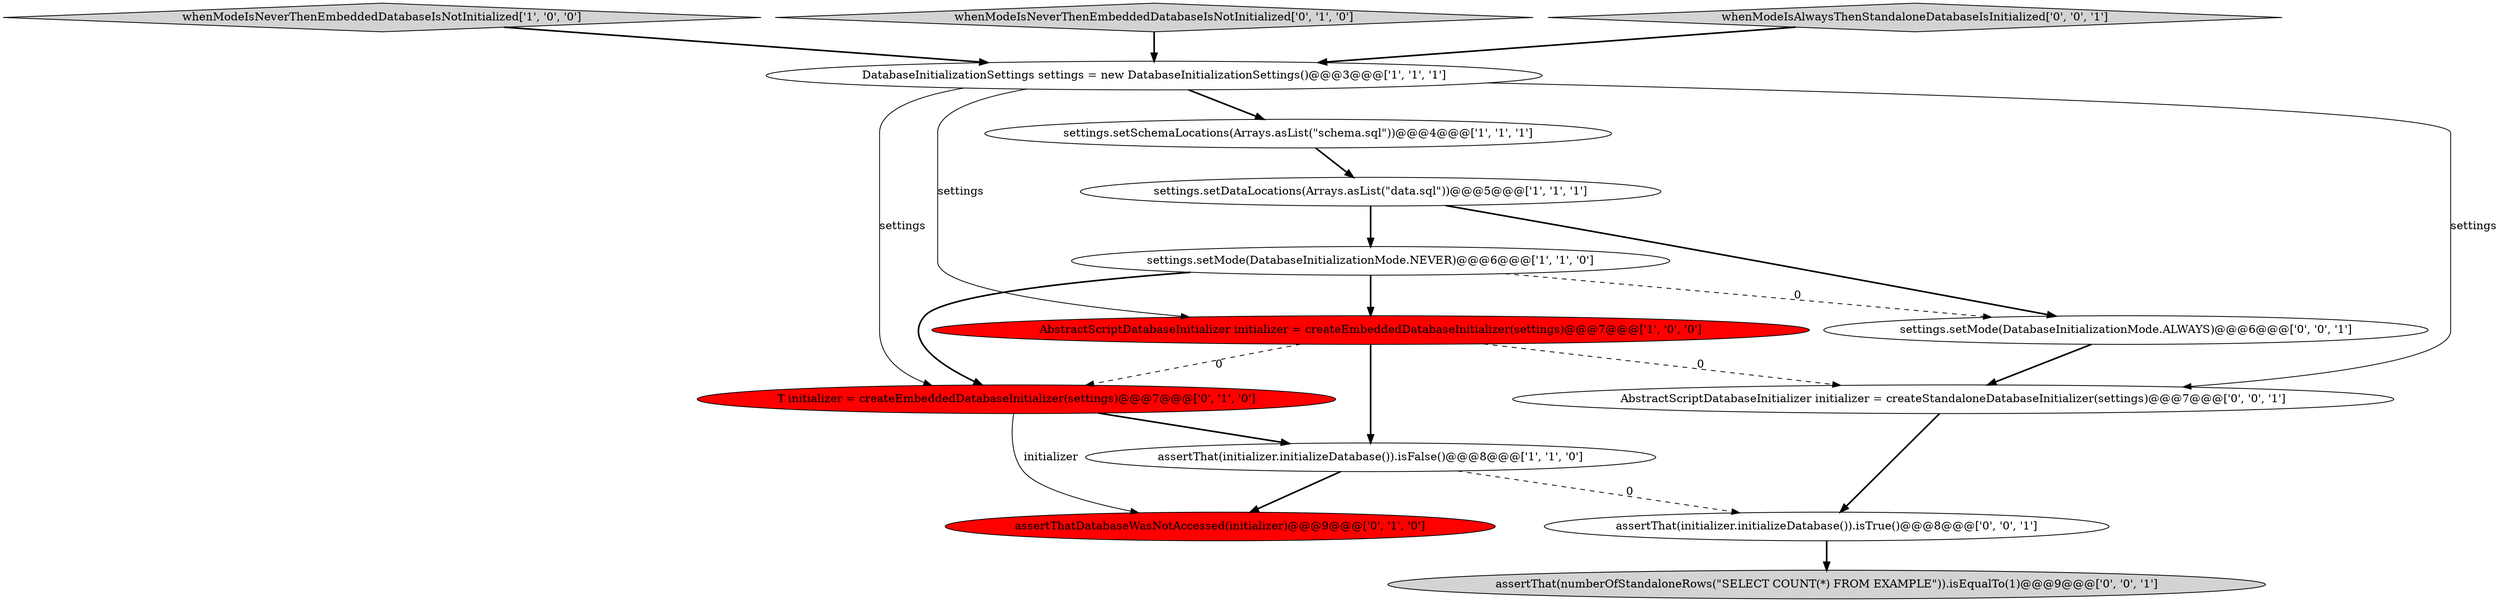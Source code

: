 digraph {
3 [style = filled, label = "whenModeIsNeverThenEmbeddedDatabaseIsNotInitialized['1', '0', '0']", fillcolor = lightgray, shape = diamond image = "AAA0AAABBB1BBB"];
6 [style = filled, label = "settings.setSchemaLocations(Arrays.asList(\"schema.sql\"))@@@4@@@['1', '1', '1']", fillcolor = white, shape = ellipse image = "AAA0AAABBB1BBB"];
13 [style = filled, label = "AbstractScriptDatabaseInitializer initializer = createStandaloneDatabaseInitializer(settings)@@@7@@@['0', '0', '1']", fillcolor = white, shape = ellipse image = "AAA0AAABBB3BBB"];
5 [style = filled, label = "DatabaseInitializationSettings settings = new DatabaseInitializationSettings()@@@3@@@['1', '1', '1']", fillcolor = white, shape = ellipse image = "AAA0AAABBB1BBB"];
0 [style = filled, label = "AbstractScriptDatabaseInitializer initializer = createEmbeddedDatabaseInitializer(settings)@@@7@@@['1', '0', '0']", fillcolor = red, shape = ellipse image = "AAA1AAABBB1BBB"];
7 [style = filled, label = "T initializer = createEmbeddedDatabaseInitializer(settings)@@@7@@@['0', '1', '0']", fillcolor = red, shape = ellipse image = "AAA1AAABBB2BBB"];
8 [style = filled, label = "whenModeIsNeverThenEmbeddedDatabaseIsNotInitialized['0', '1', '0']", fillcolor = lightgray, shape = diamond image = "AAA0AAABBB2BBB"];
10 [style = filled, label = "assertThat(initializer.initializeDatabase()).isTrue()@@@8@@@['0', '0', '1']", fillcolor = white, shape = ellipse image = "AAA0AAABBB3BBB"];
9 [style = filled, label = "assertThatDatabaseWasNotAccessed(initializer)@@@9@@@['0', '1', '0']", fillcolor = red, shape = ellipse image = "AAA1AAABBB2BBB"];
12 [style = filled, label = "assertThat(numberOfStandaloneRows(\"SELECT COUNT(*) FROM EXAMPLE\")).isEqualTo(1)@@@9@@@['0', '0', '1']", fillcolor = lightgray, shape = ellipse image = "AAA0AAABBB3BBB"];
11 [style = filled, label = "settings.setMode(DatabaseInitializationMode.ALWAYS)@@@6@@@['0', '0', '1']", fillcolor = white, shape = ellipse image = "AAA0AAABBB3BBB"];
1 [style = filled, label = "settings.setMode(DatabaseInitializationMode.NEVER)@@@6@@@['1', '1', '0']", fillcolor = white, shape = ellipse image = "AAA0AAABBB1BBB"];
2 [style = filled, label = "settings.setDataLocations(Arrays.asList(\"data.sql\"))@@@5@@@['1', '1', '1']", fillcolor = white, shape = ellipse image = "AAA0AAABBB1BBB"];
14 [style = filled, label = "whenModeIsAlwaysThenStandaloneDatabaseIsInitialized['0', '0', '1']", fillcolor = lightgray, shape = diamond image = "AAA0AAABBB3BBB"];
4 [style = filled, label = "assertThat(initializer.initializeDatabase()).isFalse()@@@8@@@['1', '1', '0']", fillcolor = white, shape = ellipse image = "AAA0AAABBB1BBB"];
4->9 [style = bold, label=""];
13->10 [style = bold, label=""];
5->0 [style = solid, label="settings"];
2->1 [style = bold, label=""];
1->0 [style = bold, label=""];
7->4 [style = bold, label=""];
1->7 [style = bold, label=""];
6->2 [style = bold, label=""];
3->5 [style = bold, label=""];
5->6 [style = bold, label=""];
8->5 [style = bold, label=""];
0->4 [style = bold, label=""];
10->12 [style = bold, label=""];
1->11 [style = dashed, label="0"];
11->13 [style = bold, label=""];
0->13 [style = dashed, label="0"];
7->9 [style = solid, label="initializer"];
5->13 [style = solid, label="settings"];
4->10 [style = dashed, label="0"];
5->7 [style = solid, label="settings"];
0->7 [style = dashed, label="0"];
2->11 [style = bold, label=""];
14->5 [style = bold, label=""];
}
